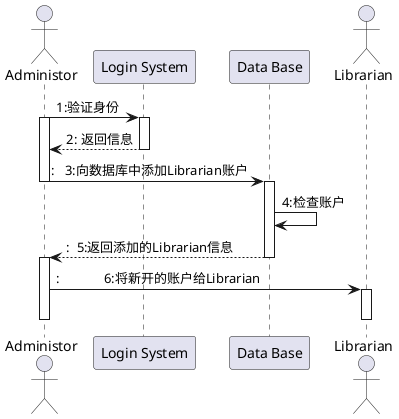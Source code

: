 @startuml
actor Administor
participant "Login System" as A
participant "Data Base" as B
actor "Librarian" as C
Administor-> A: 1:验证身份
activate Administor
activate A
A-->Administor: 2: 返回信息
deactivate A

Administor->B::   3:向数据库中添加Librarian账户
deactivate Administor
activate B
B->B:4:检查账户
B-->Administor::  5:返回添加的Librarian信息
deactivate B
activate Administor
Administor->C::             6:将新开的账户给Librarian

activate C
deactivate Administor
deactivate C
@enduml
